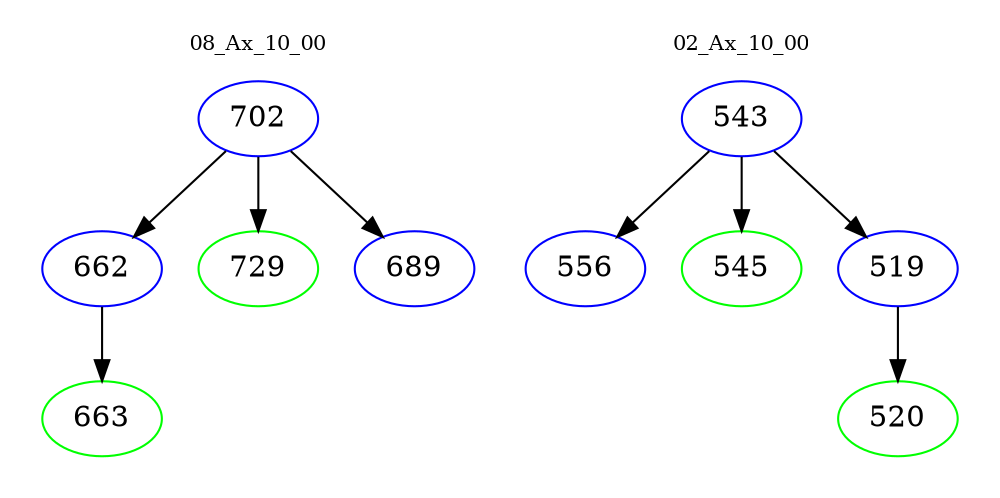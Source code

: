 digraph{
subgraph cluster_0 {
color = white
label = "08_Ax_10_00";
fontsize=10;
T0_702 [label="702", color="blue"]
T0_702 -> T0_662 [color="black"]
T0_662 [label="662", color="blue"]
T0_662 -> T0_663 [color="black"]
T0_663 [label="663", color="green"]
T0_702 -> T0_729 [color="black"]
T0_729 [label="729", color="green"]
T0_702 -> T0_689 [color="black"]
T0_689 [label="689", color="blue"]
}
subgraph cluster_1 {
color = white
label = "02_Ax_10_00";
fontsize=10;
T1_543 [label="543", color="blue"]
T1_543 -> T1_556 [color="black"]
T1_556 [label="556", color="blue"]
T1_543 -> T1_545 [color="black"]
T1_545 [label="545", color="green"]
T1_543 -> T1_519 [color="black"]
T1_519 [label="519", color="blue"]
T1_519 -> T1_520 [color="black"]
T1_520 [label="520", color="green"]
}
}
